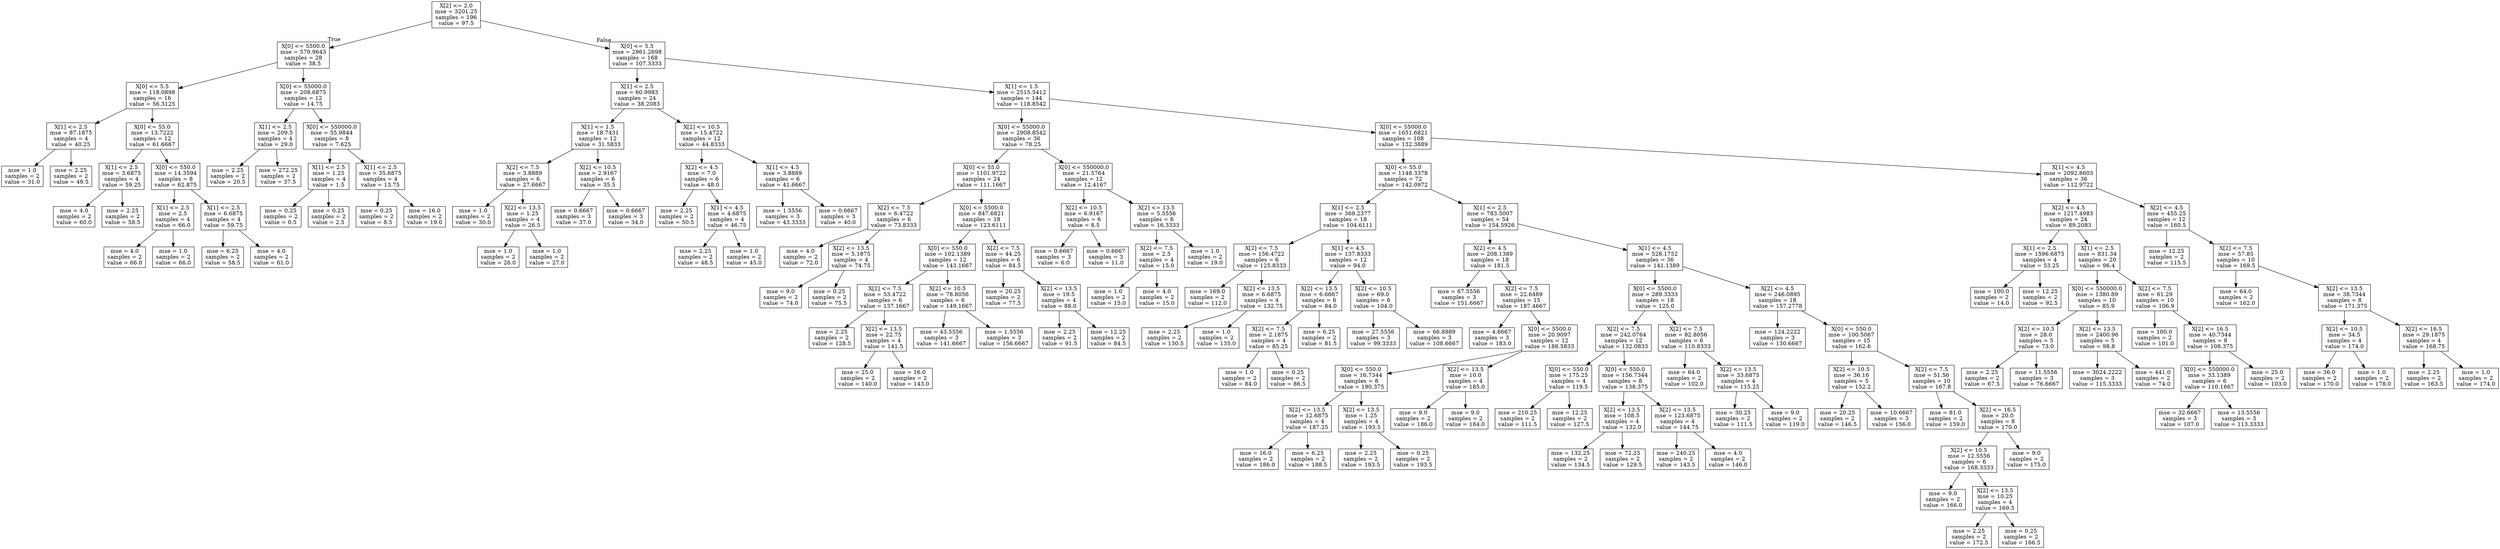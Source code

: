 digraph Tree {
node [shape=box] ;
0 [label="X[2] <= 2.0\nmse = 3201.25\nsamples = 196\nvalue = 97.5"] ;
1 [label="X[0] <= 5500.0\nmse = 579.9643\nsamples = 28\nvalue = 38.5"] ;
0 -> 1 [labeldistance=2.5, labelangle=45, headlabel="True"] ;
2 [label="X[0] <= 5.5\nmse = 118.0898\nsamples = 16\nvalue = 56.3125"] ;
1 -> 2 ;
3 [label="X[1] <= 2.5\nmse = 87.1875\nsamples = 4\nvalue = 40.25"] ;
2 -> 3 ;
4 [label="mse = 1.0\nsamples = 2\nvalue = 31.0"] ;
3 -> 4 ;
5 [label="mse = 2.25\nsamples = 2\nvalue = 49.5"] ;
3 -> 5 ;
6 [label="X[0] <= 55.0\nmse = 13.7222\nsamples = 12\nvalue = 61.6667"] ;
2 -> 6 ;
7 [label="X[1] <= 2.5\nmse = 3.6875\nsamples = 4\nvalue = 59.25"] ;
6 -> 7 ;
8 [label="mse = 4.0\nsamples = 2\nvalue = 60.0"] ;
7 -> 8 ;
9 [label="mse = 2.25\nsamples = 2\nvalue = 58.5"] ;
7 -> 9 ;
10 [label="X[0] <= 550.0\nmse = 14.3594\nsamples = 8\nvalue = 62.875"] ;
6 -> 10 ;
11 [label="X[1] <= 2.5\nmse = 2.5\nsamples = 4\nvalue = 66.0"] ;
10 -> 11 ;
12 [label="mse = 4.0\nsamples = 2\nvalue = 66.0"] ;
11 -> 12 ;
13 [label="mse = 1.0\nsamples = 2\nvalue = 66.0"] ;
11 -> 13 ;
14 [label="X[1] <= 2.5\nmse = 6.6875\nsamples = 4\nvalue = 59.75"] ;
10 -> 14 ;
15 [label="mse = 6.25\nsamples = 2\nvalue = 58.5"] ;
14 -> 15 ;
16 [label="mse = 4.0\nsamples = 2\nvalue = 61.0"] ;
14 -> 16 ;
17 [label="X[0] <= 55000.0\nmse = 208.6875\nsamples = 12\nvalue = 14.75"] ;
1 -> 17 ;
18 [label="X[1] <= 2.5\nmse = 209.5\nsamples = 4\nvalue = 29.0"] ;
17 -> 18 ;
19 [label="mse = 2.25\nsamples = 2\nvalue = 20.5"] ;
18 -> 19 ;
20 [label="mse = 272.25\nsamples = 2\nvalue = 37.5"] ;
18 -> 20 ;
21 [label="X[0] <= 550000.0\nmse = 55.9844\nsamples = 8\nvalue = 7.625"] ;
17 -> 21 ;
22 [label="X[1] <= 2.5\nmse = 1.25\nsamples = 4\nvalue = 1.5"] ;
21 -> 22 ;
23 [label="mse = 0.25\nsamples = 2\nvalue = 0.5"] ;
22 -> 23 ;
24 [label="mse = 0.25\nsamples = 2\nvalue = 2.5"] ;
22 -> 24 ;
25 [label="X[1] <= 2.5\nmse = 35.6875\nsamples = 4\nvalue = 13.75"] ;
21 -> 25 ;
26 [label="mse = 0.25\nsamples = 2\nvalue = 8.5"] ;
25 -> 26 ;
27 [label="mse = 16.0\nsamples = 2\nvalue = 19.0"] ;
25 -> 27 ;
28 [label="X[0] <= 5.5\nmse = 2961.2698\nsamples = 168\nvalue = 107.3333"] ;
0 -> 28 [labeldistance=2.5, labelangle=-45, headlabel="False"] ;
29 [label="X[1] <= 2.5\nmse = 60.9983\nsamples = 24\nvalue = 38.2083"] ;
28 -> 29 ;
30 [label="X[1] <= 1.5\nmse = 18.7431\nsamples = 12\nvalue = 31.5833"] ;
29 -> 30 ;
31 [label="X[2] <= 7.5\nmse = 3.8889\nsamples = 6\nvalue = 27.6667"] ;
30 -> 31 ;
32 [label="mse = 1.0\nsamples = 2\nvalue = 30.0"] ;
31 -> 32 ;
33 [label="X[2] <= 13.5\nmse = 1.25\nsamples = 4\nvalue = 26.5"] ;
31 -> 33 ;
34 [label="mse = 1.0\nsamples = 2\nvalue = 26.0"] ;
33 -> 34 ;
35 [label="mse = 1.0\nsamples = 2\nvalue = 27.0"] ;
33 -> 35 ;
36 [label="X[2] <= 10.5\nmse = 2.9167\nsamples = 6\nvalue = 35.5"] ;
30 -> 36 ;
37 [label="mse = 0.6667\nsamples = 3\nvalue = 37.0"] ;
36 -> 37 ;
38 [label="mse = 0.6667\nsamples = 3\nvalue = 34.0"] ;
36 -> 38 ;
39 [label="X[2] <= 10.5\nmse = 15.4722\nsamples = 12\nvalue = 44.8333"] ;
29 -> 39 ;
40 [label="X[2] <= 4.5\nmse = 7.0\nsamples = 6\nvalue = 48.0"] ;
39 -> 40 ;
41 [label="mse = 2.25\nsamples = 2\nvalue = 50.5"] ;
40 -> 41 ;
42 [label="X[1] <= 4.5\nmse = 4.6875\nsamples = 4\nvalue = 46.75"] ;
40 -> 42 ;
43 [label="mse = 2.25\nsamples = 2\nvalue = 48.5"] ;
42 -> 43 ;
44 [label="mse = 1.0\nsamples = 2\nvalue = 45.0"] ;
42 -> 44 ;
45 [label="X[1] <= 4.5\nmse = 3.8889\nsamples = 6\nvalue = 41.6667"] ;
39 -> 45 ;
46 [label="mse = 1.5556\nsamples = 3\nvalue = 43.3333"] ;
45 -> 46 ;
47 [label="mse = 0.6667\nsamples = 3\nvalue = 40.0"] ;
45 -> 47 ;
48 [label="X[1] <= 1.5\nmse = 2515.5412\nsamples = 144\nvalue = 118.8542"] ;
28 -> 48 ;
49 [label="X[0] <= 55000.0\nmse = 2908.8542\nsamples = 36\nvalue = 78.25"] ;
48 -> 49 ;
50 [label="X[0] <= 55.0\nmse = 1101.9722\nsamples = 24\nvalue = 111.1667"] ;
49 -> 50 ;
51 [label="X[2] <= 7.5\nmse = 6.4722\nsamples = 6\nvalue = 73.8333"] ;
50 -> 51 ;
52 [label="mse = 4.0\nsamples = 2\nvalue = 72.0"] ;
51 -> 52 ;
53 [label="X[2] <= 13.5\nmse = 5.1875\nsamples = 4\nvalue = 74.75"] ;
51 -> 53 ;
54 [label="mse = 9.0\nsamples = 2\nvalue = 74.0"] ;
53 -> 54 ;
55 [label="mse = 0.25\nsamples = 2\nvalue = 75.5"] ;
53 -> 55 ;
56 [label="X[0] <= 5500.0\nmse = 847.6821\nsamples = 18\nvalue = 123.6111"] ;
50 -> 56 ;
57 [label="X[0] <= 550.0\nmse = 102.1389\nsamples = 12\nvalue = 143.1667"] ;
56 -> 57 ;
58 [label="X[2] <= 7.5\nmse = 53.4722\nsamples = 6\nvalue = 137.1667"] ;
57 -> 58 ;
59 [label="mse = 2.25\nsamples = 2\nvalue = 128.5"] ;
58 -> 59 ;
60 [label="X[2] <= 13.5\nmse = 22.75\nsamples = 4\nvalue = 141.5"] ;
58 -> 60 ;
61 [label="mse = 25.0\nsamples = 2\nvalue = 140.0"] ;
60 -> 61 ;
62 [label="mse = 16.0\nsamples = 2\nvalue = 143.0"] ;
60 -> 62 ;
63 [label="X[2] <= 10.5\nmse = 78.8056\nsamples = 6\nvalue = 149.1667"] ;
57 -> 63 ;
64 [label="mse = 43.5556\nsamples = 3\nvalue = 141.6667"] ;
63 -> 64 ;
65 [label="mse = 1.5556\nsamples = 3\nvalue = 156.6667"] ;
63 -> 65 ;
66 [label="X[2] <= 7.5\nmse = 44.25\nsamples = 6\nvalue = 84.5"] ;
56 -> 66 ;
67 [label="mse = 20.25\nsamples = 2\nvalue = 77.5"] ;
66 -> 67 ;
68 [label="X[2] <= 13.5\nmse = 19.5\nsamples = 4\nvalue = 88.0"] ;
66 -> 68 ;
69 [label="mse = 2.25\nsamples = 2\nvalue = 91.5"] ;
68 -> 69 ;
70 [label="mse = 12.25\nsamples = 2\nvalue = 84.5"] ;
68 -> 70 ;
71 [label="X[0] <= 550000.0\nmse = 21.5764\nsamples = 12\nvalue = 12.4167"] ;
49 -> 71 ;
72 [label="X[2] <= 10.5\nmse = 6.9167\nsamples = 6\nvalue = 8.5"] ;
71 -> 72 ;
73 [label="mse = 0.6667\nsamples = 3\nvalue = 6.0"] ;
72 -> 73 ;
74 [label="mse = 0.6667\nsamples = 3\nvalue = 11.0"] ;
72 -> 74 ;
75 [label="X[2] <= 13.5\nmse = 5.5556\nsamples = 6\nvalue = 16.3333"] ;
71 -> 75 ;
76 [label="X[2] <= 7.5\nmse = 2.5\nsamples = 4\nvalue = 15.0"] ;
75 -> 76 ;
77 [label="mse = 1.0\nsamples = 2\nvalue = 15.0"] ;
76 -> 77 ;
78 [label="mse = 4.0\nsamples = 2\nvalue = 15.0"] ;
76 -> 78 ;
79 [label="mse = 1.0\nsamples = 2\nvalue = 19.0"] ;
75 -> 79 ;
80 [label="X[0] <= 55000.0\nmse = 1651.6821\nsamples = 108\nvalue = 132.3889"] ;
48 -> 80 ;
81 [label="X[0] <= 55.0\nmse = 1148.3378\nsamples = 72\nvalue = 142.0972"] ;
80 -> 81 ;
82 [label="X[1] <= 2.5\nmse = 369.2377\nsamples = 18\nvalue = 104.6111"] ;
81 -> 82 ;
83 [label="X[2] <= 7.5\nmse = 156.4722\nsamples = 6\nvalue = 125.8333"] ;
82 -> 83 ;
84 [label="mse = 169.0\nsamples = 2\nvalue = 112.0"] ;
83 -> 84 ;
85 [label="X[2] <= 13.5\nmse = 6.6875\nsamples = 4\nvalue = 132.75"] ;
83 -> 85 ;
86 [label="mse = 2.25\nsamples = 2\nvalue = 130.5"] ;
85 -> 86 ;
87 [label="mse = 1.0\nsamples = 2\nvalue = 135.0"] ;
85 -> 87 ;
88 [label="X[1] <= 4.5\nmse = 137.8333\nsamples = 12\nvalue = 94.0"] ;
82 -> 88 ;
89 [label="X[2] <= 13.5\nmse = 6.6667\nsamples = 6\nvalue = 84.0"] ;
88 -> 89 ;
90 [label="X[2] <= 7.5\nmse = 2.1875\nsamples = 4\nvalue = 85.25"] ;
89 -> 90 ;
91 [label="mse = 1.0\nsamples = 2\nvalue = 84.0"] ;
90 -> 91 ;
92 [label="mse = 0.25\nsamples = 2\nvalue = 86.5"] ;
90 -> 92 ;
93 [label="mse = 6.25\nsamples = 2\nvalue = 81.5"] ;
89 -> 93 ;
94 [label="X[2] <= 10.5\nmse = 69.0\nsamples = 6\nvalue = 104.0"] ;
88 -> 94 ;
95 [label="mse = 27.5556\nsamples = 3\nvalue = 99.3333"] ;
94 -> 95 ;
96 [label="mse = 66.8889\nsamples = 3\nvalue = 108.6667"] ;
94 -> 96 ;
97 [label="X[1] <= 2.5\nmse = 783.5007\nsamples = 54\nvalue = 154.5926"] ;
81 -> 97 ;
98 [label="X[2] <= 4.5\nmse = 208.1389\nsamples = 18\nvalue = 181.5"] ;
97 -> 98 ;
99 [label="mse = 67.5556\nsamples = 3\nvalue = 151.6667"] ;
98 -> 99 ;
100 [label="X[2] <= 7.5\nmse = 22.6489\nsamples = 15\nvalue = 187.4667"] ;
98 -> 100 ;
101 [label="mse = 4.6667\nsamples = 3\nvalue = 183.0"] ;
100 -> 101 ;
102 [label="X[0] <= 5500.0\nmse = 20.9097\nsamples = 12\nvalue = 188.5833"] ;
100 -> 102 ;
103 [label="X[0] <= 550.0\nmse = 16.7344\nsamples = 8\nvalue = 190.375"] ;
102 -> 103 ;
104 [label="X[2] <= 13.5\nmse = 12.6875\nsamples = 4\nvalue = 187.25"] ;
103 -> 104 ;
105 [label="mse = 16.0\nsamples = 2\nvalue = 186.0"] ;
104 -> 105 ;
106 [label="mse = 6.25\nsamples = 2\nvalue = 188.5"] ;
104 -> 106 ;
107 [label="X[2] <= 13.5\nmse = 1.25\nsamples = 4\nvalue = 193.5"] ;
103 -> 107 ;
108 [label="mse = 2.25\nsamples = 2\nvalue = 193.5"] ;
107 -> 108 ;
109 [label="mse = 0.25\nsamples = 2\nvalue = 193.5"] ;
107 -> 109 ;
110 [label="X[2] <= 13.5\nmse = 10.0\nsamples = 4\nvalue = 185.0"] ;
102 -> 110 ;
111 [label="mse = 9.0\nsamples = 2\nvalue = 186.0"] ;
110 -> 111 ;
112 [label="mse = 9.0\nsamples = 2\nvalue = 184.0"] ;
110 -> 112 ;
113 [label="X[1] <= 4.5\nmse = 528.1752\nsamples = 36\nvalue = 141.1389"] ;
97 -> 113 ;
114 [label="X[0] <= 5500.0\nmse = 289.3333\nsamples = 18\nvalue = 125.0"] ;
113 -> 114 ;
115 [label="X[2] <= 7.5\nmse = 242.0764\nsamples = 12\nvalue = 132.0833"] ;
114 -> 115 ;
116 [label="X[0] <= 550.0\nmse = 175.25\nsamples = 4\nvalue = 119.5"] ;
115 -> 116 ;
117 [label="mse = 210.25\nsamples = 2\nvalue = 111.5"] ;
116 -> 117 ;
118 [label="mse = 12.25\nsamples = 2\nvalue = 127.5"] ;
116 -> 118 ;
119 [label="X[0] <= 550.0\nmse = 156.7344\nsamples = 8\nvalue = 138.375"] ;
115 -> 119 ;
120 [label="X[2] <= 13.5\nmse = 108.5\nsamples = 4\nvalue = 132.0"] ;
119 -> 120 ;
121 [label="mse = 132.25\nsamples = 2\nvalue = 134.5"] ;
120 -> 121 ;
122 [label="mse = 72.25\nsamples = 2\nvalue = 129.5"] ;
120 -> 122 ;
123 [label="X[2] <= 13.5\nmse = 123.6875\nsamples = 4\nvalue = 144.75"] ;
119 -> 123 ;
124 [label="mse = 240.25\nsamples = 2\nvalue = 143.5"] ;
123 -> 124 ;
125 [label="mse = 4.0\nsamples = 2\nvalue = 146.0"] ;
123 -> 125 ;
126 [label="X[2] <= 7.5\nmse = 82.8056\nsamples = 6\nvalue = 110.8333"] ;
114 -> 126 ;
127 [label="mse = 64.0\nsamples = 2\nvalue = 102.0"] ;
126 -> 127 ;
128 [label="X[2] <= 13.5\nmse = 33.6875\nsamples = 4\nvalue = 115.25"] ;
126 -> 128 ;
129 [label="mse = 30.25\nsamples = 2\nvalue = 111.5"] ;
128 -> 129 ;
130 [label="mse = 9.0\nsamples = 2\nvalue = 119.0"] ;
128 -> 130 ;
131 [label="X[2] <= 4.5\nmse = 246.0895\nsamples = 18\nvalue = 157.2778"] ;
113 -> 131 ;
132 [label="mse = 124.2222\nsamples = 3\nvalue = 130.6667"] ;
131 -> 132 ;
133 [label="X[0] <= 550.0\nmse = 100.5067\nsamples = 15\nvalue = 162.6"] ;
131 -> 133 ;
134 [label="X[2] <= 10.5\nmse = 36.16\nsamples = 5\nvalue = 152.2"] ;
133 -> 134 ;
135 [label="mse = 20.25\nsamples = 2\nvalue = 146.5"] ;
134 -> 135 ;
136 [label="mse = 10.6667\nsamples = 3\nvalue = 156.0"] ;
134 -> 136 ;
137 [label="X[2] <= 7.5\nmse = 51.56\nsamples = 10\nvalue = 167.8"] ;
133 -> 137 ;
138 [label="mse = 81.0\nsamples = 2\nvalue = 159.0"] ;
137 -> 138 ;
139 [label="X[2] <= 16.5\nmse = 20.0\nsamples = 8\nvalue = 170.0"] ;
137 -> 139 ;
140 [label="X[2] <= 10.5\nmse = 12.5556\nsamples = 6\nvalue = 168.3333"] ;
139 -> 140 ;
141 [label="mse = 9.0\nsamples = 2\nvalue = 166.0"] ;
140 -> 141 ;
142 [label="X[2] <= 13.5\nmse = 10.25\nsamples = 4\nvalue = 169.5"] ;
140 -> 142 ;
143 [label="mse = 2.25\nsamples = 2\nvalue = 172.5"] ;
142 -> 143 ;
144 [label="mse = 0.25\nsamples = 2\nvalue = 166.5"] ;
142 -> 144 ;
145 [label="mse = 9.0\nsamples = 2\nvalue = 175.0"] ;
139 -> 145 ;
146 [label="X[1] <= 4.5\nmse = 2092.8603\nsamples = 36\nvalue = 112.9722"] ;
80 -> 146 ;
147 [label="X[2] <= 4.5\nmse = 1217.4983\nsamples = 24\nvalue = 89.2083"] ;
146 -> 147 ;
148 [label="X[1] <= 2.5\nmse = 1596.6875\nsamples = 4\nvalue = 53.25"] ;
147 -> 148 ;
149 [label="mse = 100.0\nsamples = 2\nvalue = 14.0"] ;
148 -> 149 ;
150 [label="mse = 12.25\nsamples = 2\nvalue = 92.5"] ;
148 -> 150 ;
151 [label="X[1] <= 2.5\nmse = 831.34\nsamples = 20\nvalue = 96.4"] ;
147 -> 151 ;
152 [label="X[0] <= 550000.0\nmse = 1380.89\nsamples = 10\nvalue = 85.9"] ;
151 -> 152 ;
153 [label="X[2] <= 10.5\nmse = 28.0\nsamples = 5\nvalue = 73.0"] ;
152 -> 153 ;
154 [label="mse = 2.25\nsamples = 2\nvalue = 67.5"] ;
153 -> 154 ;
155 [label="mse = 11.5556\nsamples = 3\nvalue = 76.6667"] ;
153 -> 155 ;
156 [label="X[2] <= 13.5\nmse = 2400.96\nsamples = 5\nvalue = 98.8"] ;
152 -> 156 ;
157 [label="mse = 3024.2222\nsamples = 3\nvalue = 115.3333"] ;
156 -> 157 ;
158 [label="mse = 441.0\nsamples = 2\nvalue = 74.0"] ;
156 -> 158 ;
159 [label="X[2] <= 7.5\nmse = 61.29\nsamples = 10\nvalue = 106.9"] ;
151 -> 159 ;
160 [label="mse = 100.0\nsamples = 2\nvalue = 101.0"] ;
159 -> 160 ;
161 [label="X[2] <= 16.5\nmse = 40.7344\nsamples = 8\nvalue = 108.375"] ;
159 -> 161 ;
162 [label="X[0] <= 550000.0\nmse = 33.1389\nsamples = 6\nvalue = 110.1667"] ;
161 -> 162 ;
163 [label="mse = 32.6667\nsamples = 3\nvalue = 107.0"] ;
162 -> 163 ;
164 [label="mse = 13.5556\nsamples = 3\nvalue = 113.3333"] ;
162 -> 164 ;
165 [label="mse = 25.0\nsamples = 2\nvalue = 103.0"] ;
161 -> 165 ;
166 [label="X[2] <= 4.5\nmse = 455.25\nsamples = 12\nvalue = 160.5"] ;
146 -> 166 ;
167 [label="mse = 12.25\nsamples = 2\nvalue = 115.5"] ;
166 -> 167 ;
168 [label="X[2] <= 7.5\nmse = 57.85\nsamples = 10\nvalue = 169.5"] ;
166 -> 168 ;
169 [label="mse = 64.0\nsamples = 2\nvalue = 162.0"] ;
168 -> 169 ;
170 [label="X[2] <= 13.5\nmse = 38.7344\nsamples = 8\nvalue = 171.375"] ;
168 -> 170 ;
171 [label="X[2] <= 10.5\nmse = 34.5\nsamples = 4\nvalue = 174.0"] ;
170 -> 171 ;
172 [label="mse = 36.0\nsamples = 2\nvalue = 170.0"] ;
171 -> 172 ;
173 [label="mse = 1.0\nsamples = 2\nvalue = 178.0"] ;
171 -> 173 ;
174 [label="X[2] <= 16.5\nmse = 29.1875\nsamples = 4\nvalue = 168.75"] ;
170 -> 174 ;
175 [label="mse = 2.25\nsamples = 2\nvalue = 163.5"] ;
174 -> 175 ;
176 [label="mse = 1.0\nsamples = 2\nvalue = 174.0"] ;
174 -> 176 ;
}